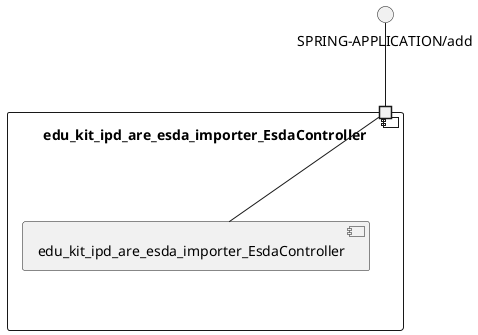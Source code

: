 @startuml
skinparam fixCircleLabelOverlapping true
skinparam componentStyle uml2
component "edu_kit_ipd_are_esda_importer_EsdaController\n\n\n\n\n\n" {
[edu_kit_ipd_are_esda_importer_EsdaController]
portin " " as edu_kit_ipd_are_esda_importer_EsdaController_requires_SPRING_APPLICATION_add
"edu_kit_ipd_are_esda_importer_EsdaController_requires_SPRING_APPLICATION_add"--[edu_kit_ipd_are_esda_importer_EsdaController]
}
interface "SPRING-APPLICATION/add" as interface.SPRING_APPLICATION_add
interface.SPRING_APPLICATION_add--"edu_kit_ipd_are_esda_importer_EsdaController_requires_SPRING_APPLICATION_add"

@enduml
